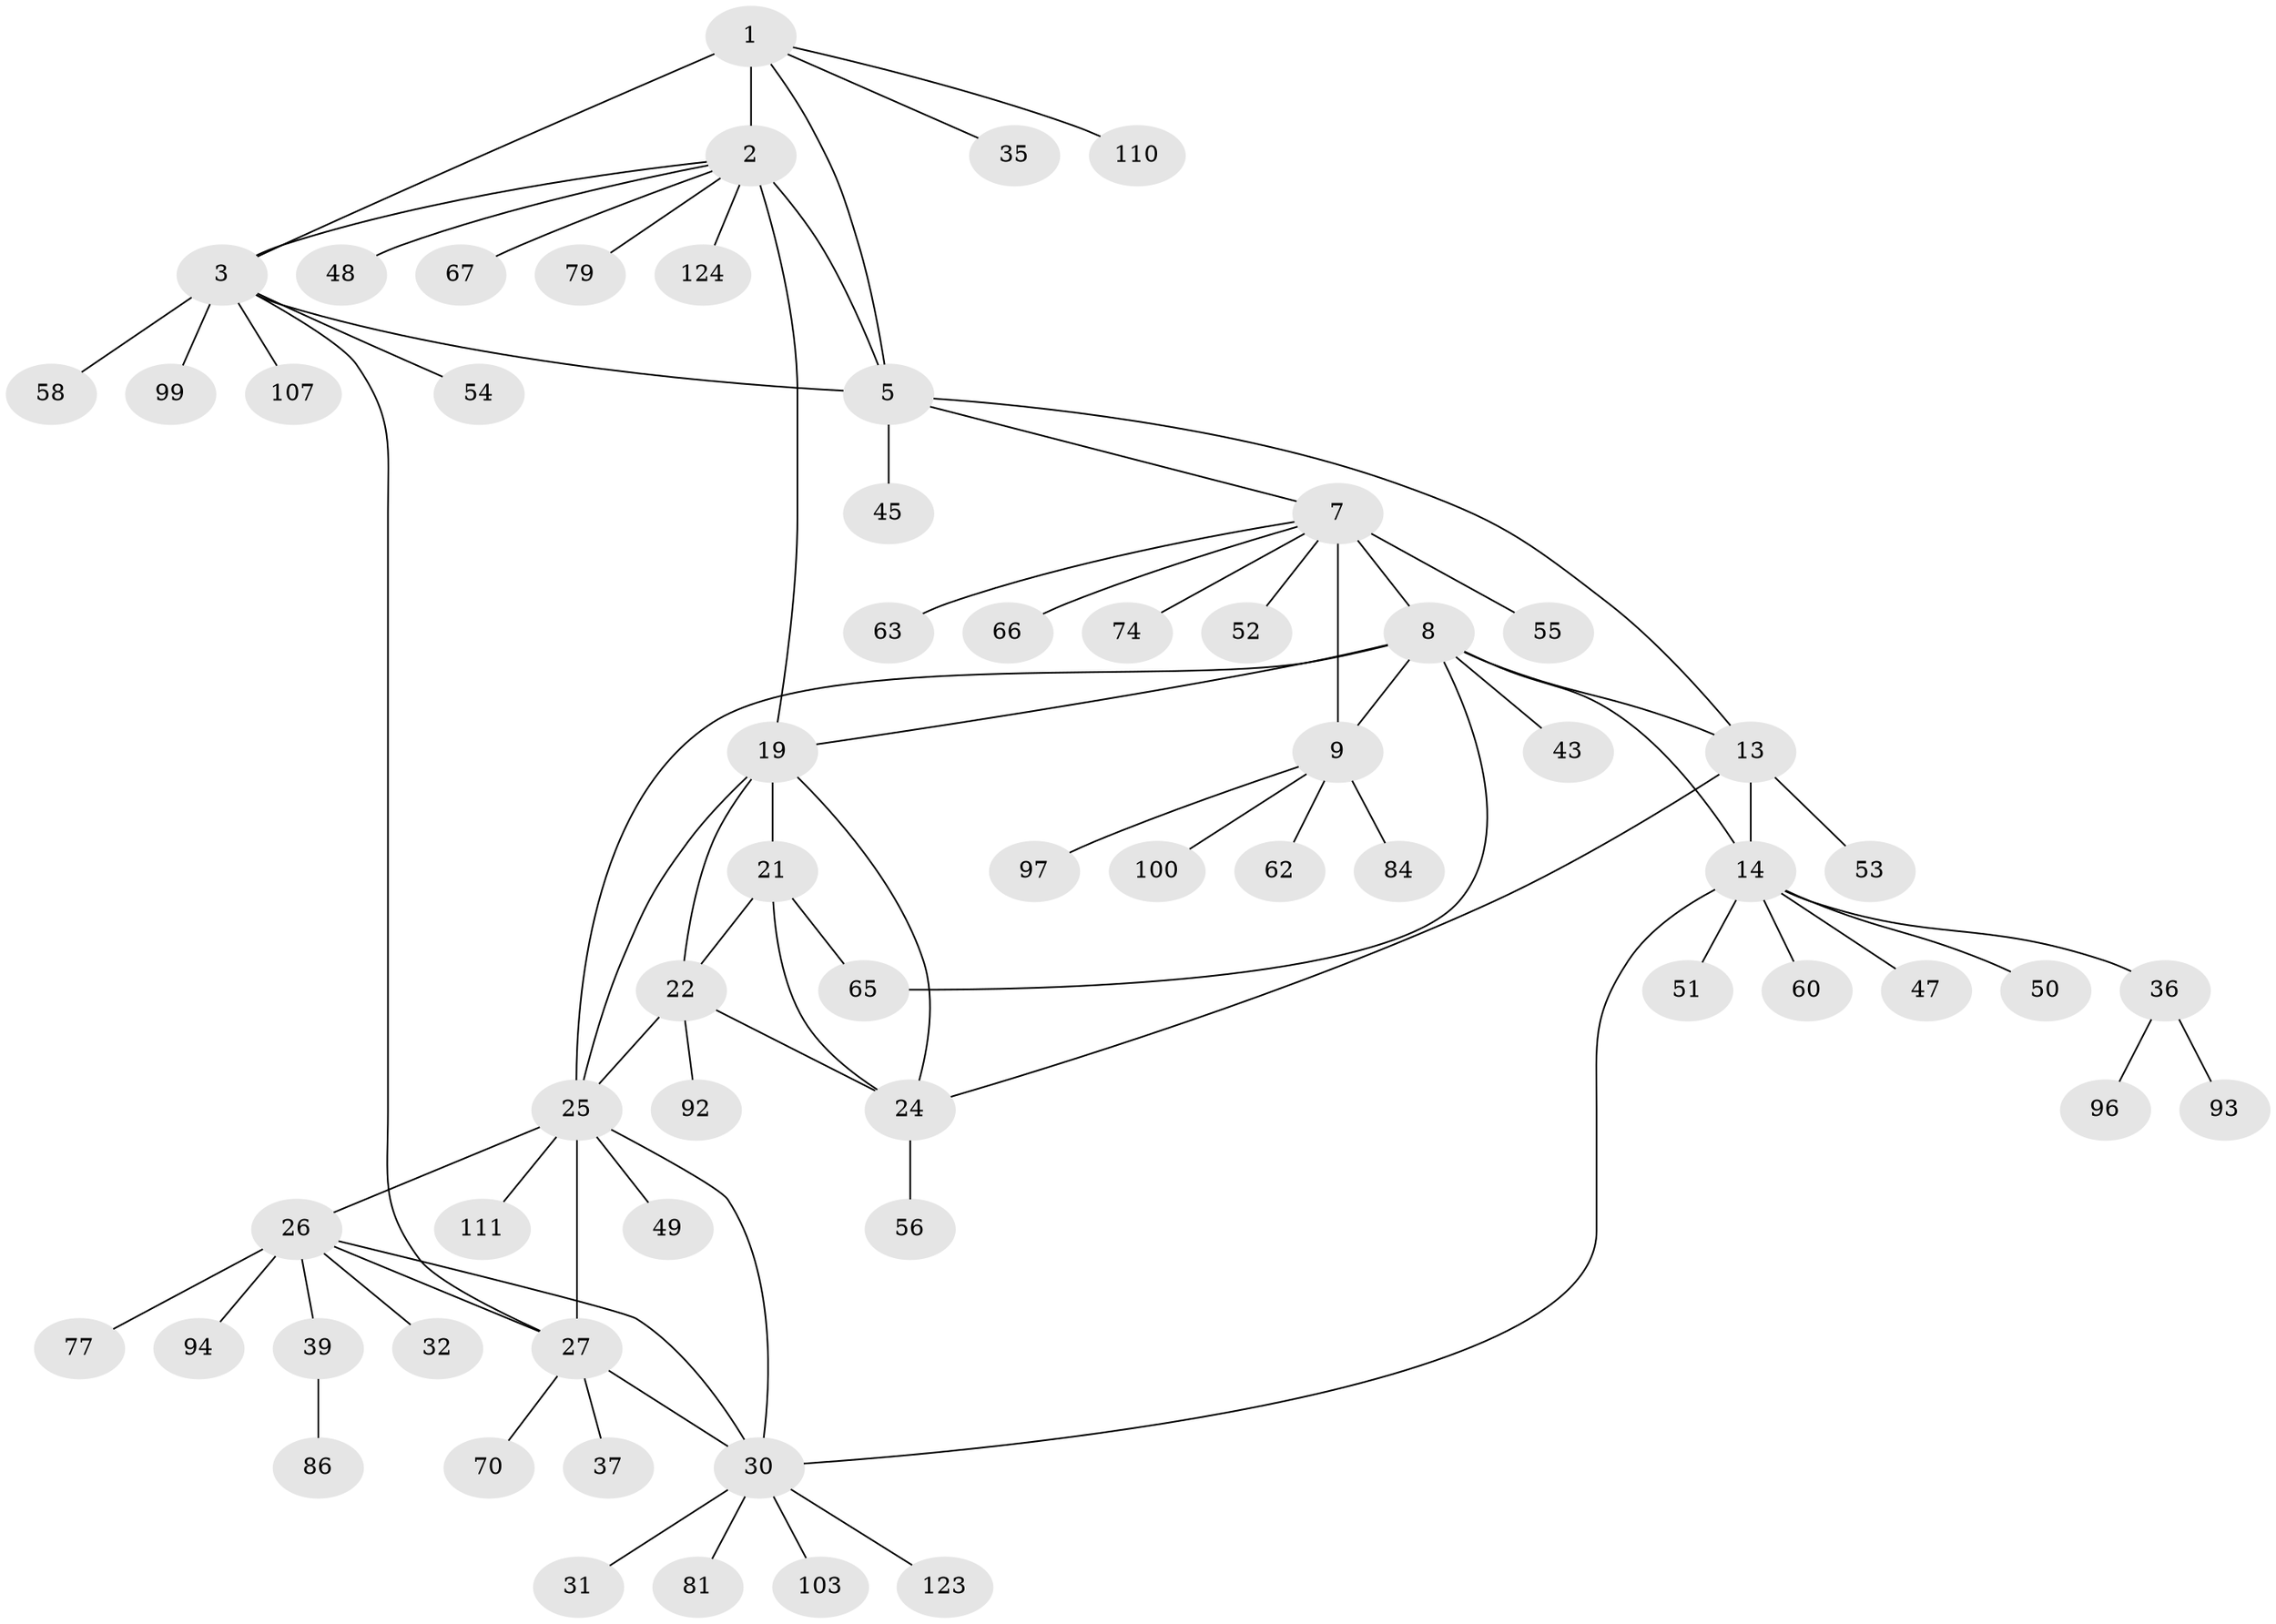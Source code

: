 // original degree distribution, {7: 0.056451612903225805, 8: 0.08064516129032258, 11: 0.016129032258064516, 12: 0.008064516129032258, 9: 0.024193548387096774, 10: 0.024193548387096774, 5: 0.016129032258064516, 6: 0.024193548387096774, 1: 0.5967741935483871, 3: 0.04838709677419355, 2: 0.10483870967741936}
// Generated by graph-tools (version 1.1) at 2025/16/03/09/25 04:16:00]
// undirected, 62 vertices, 80 edges
graph export_dot {
graph [start="1"]
  node [color=gray90,style=filled];
  1;
  2 [super="+4"];
  3 [super="+71"];
  5 [super="+40+72+91+106"];
  7 [super="+10+34+12"];
  8 [super="+11+122"];
  9;
  13 [super="+17+38+80"];
  14 [super="+18+16+15+78"];
  19 [super="+120+20"];
  21;
  22 [super="+23"];
  24;
  25 [super="+28+64+112+29"];
  26 [super="+33"];
  27;
  30;
  31;
  32;
  35;
  36;
  37;
  39;
  43;
  45 [super="+95"];
  47;
  48;
  49 [super="+61"];
  50;
  51;
  52;
  53;
  54 [super="+116+118"];
  55;
  56 [super="+57+113"];
  58 [super="+88"];
  60;
  62;
  63;
  65;
  66;
  67;
  70;
  74;
  77;
  79;
  81;
  84;
  86;
  92;
  93;
  94;
  96;
  97;
  99;
  100;
  103 [super="+114"];
  107;
  110;
  111;
  123;
  124;
  1 -- 2 [weight=3];
  1 -- 3;
  1 -- 5;
  1 -- 35;
  1 -- 110;
  2 -- 3 [weight=3];
  2 -- 5 [weight=3];
  2 -- 19 [weight=2];
  2 -- 67;
  2 -- 124;
  2 -- 48;
  2 -- 79;
  3 -- 5;
  3 -- 27;
  3 -- 54;
  3 -- 58;
  3 -- 99;
  3 -- 107;
  5 -- 45;
  5 -- 7;
  5 -- 13;
  7 -- 8 [weight=6];
  7 -- 9 [weight=3];
  7 -- 55;
  7 -- 74;
  7 -- 52;
  7 -- 63;
  7 -- 66;
  8 -- 9 [weight=2];
  8 -- 13;
  8 -- 65;
  8 -- 43;
  8 -- 14;
  8 -- 19;
  8 -- 25;
  9 -- 62;
  9 -- 84;
  9 -- 97;
  9 -- 100;
  13 -- 14 [weight=8];
  13 -- 53;
  13 -- 24;
  14 -- 51;
  14 -- 36;
  14 -- 30;
  14 -- 60;
  14 -- 50;
  14 -- 47;
  19 -- 21 [weight=2];
  19 -- 22 [weight=4];
  19 -- 24 [weight=2];
  19 -- 25;
  21 -- 22 [weight=2];
  21 -- 24;
  21 -- 65;
  22 -- 24 [weight=2];
  22 -- 92;
  22 -- 25;
  24 -- 56;
  25 -- 26 [weight=3];
  25 -- 27 [weight=3];
  25 -- 30 [weight=3];
  25 -- 49;
  25 -- 111;
  26 -- 27;
  26 -- 30;
  26 -- 32;
  26 -- 94;
  26 -- 77;
  26 -- 39;
  27 -- 30;
  27 -- 37;
  27 -- 70;
  30 -- 31;
  30 -- 81;
  30 -- 103;
  30 -- 123;
  36 -- 93;
  36 -- 96;
  39 -- 86;
}
